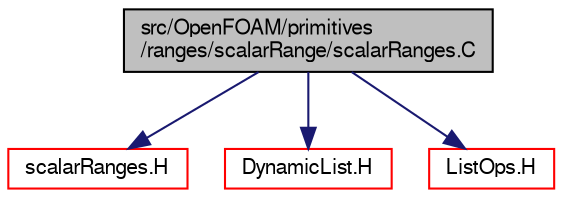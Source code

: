 digraph "src/OpenFOAM/primitives/ranges/scalarRange/scalarRanges.C"
{
  bgcolor="transparent";
  edge [fontname="FreeSans",fontsize="10",labelfontname="FreeSans",labelfontsize="10"];
  node [fontname="FreeSans",fontsize="10",shape=record];
  Node0 [label="src/OpenFOAM/primitives\l/ranges/scalarRange/scalarRanges.C",height=0.2,width=0.4,color="black", fillcolor="grey75", style="filled", fontcolor="black"];
  Node0 -> Node1 [color="midnightblue",fontsize="10",style="solid",fontname="FreeSans"];
  Node1 [label="scalarRanges.H",height=0.2,width=0.4,color="red",URL="$a12494.html"];
  Node0 -> Node50 [color="midnightblue",fontsize="10",style="solid",fontname="FreeSans"];
  Node50 [label="DynamicList.H",height=0.2,width=0.4,color="red",URL="$a08633.html"];
  Node0 -> Node53 [color="midnightblue",fontsize="10",style="solid",fontname="FreeSans"];
  Node53 [label="ListOps.H",height=0.2,width=0.4,color="red",URL="$a08687.html",tooltip="Various functions to operate on Lists. "];
}
